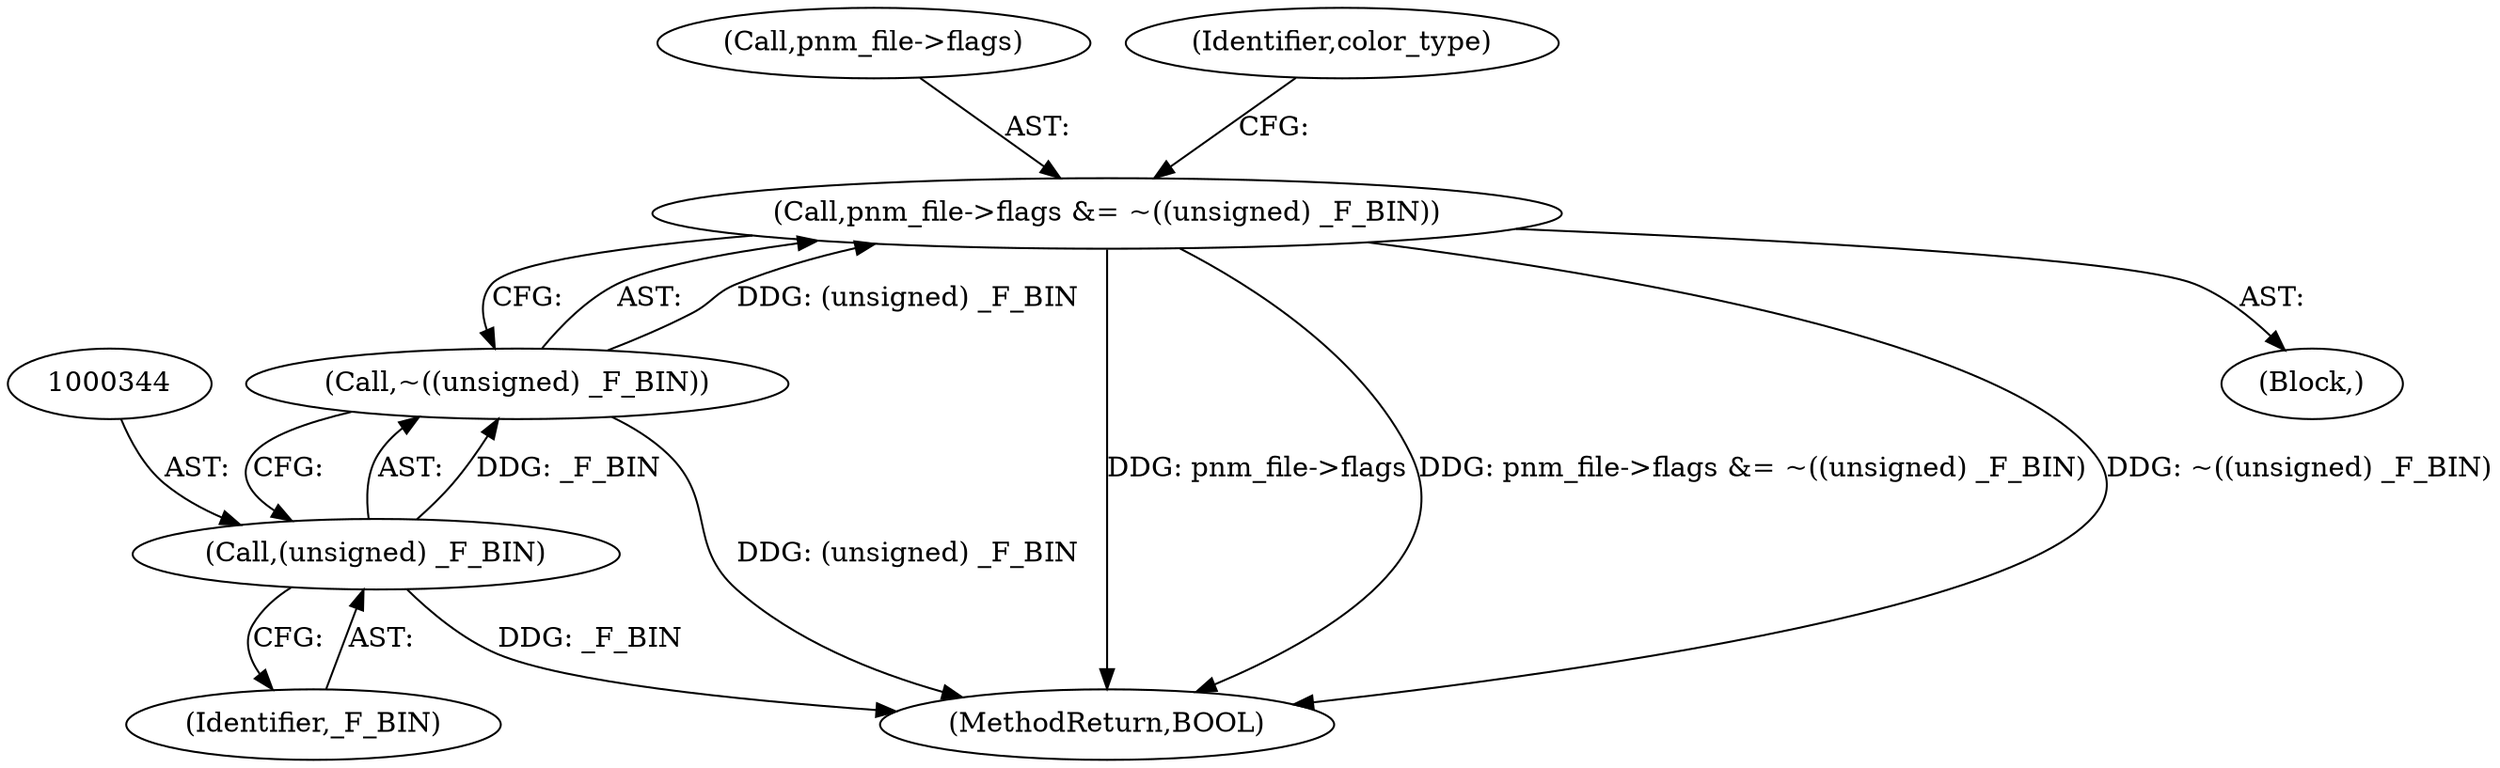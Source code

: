 digraph "0_Android_9d4853418ab2f754c2b63e091c29c5529b8b86ca_157@pointer" {
"1000338" [label="(Call,pnm_file->flags &= ~((unsigned) _F_BIN))"];
"1000342" [label="(Call,~((unsigned) _F_BIN))"];
"1000343" [label="(Call,(unsigned) _F_BIN)"];
"1000342" [label="(Call,~((unsigned) _F_BIN))"];
"1000343" [label="(Call,(unsigned) _F_BIN)"];
"1000345" [label="(Identifier,_F_BIN)"];
"1000782" [label="(MethodReturn,BOOL)"];
"1000338" [label="(Call,pnm_file->flags &= ~((unsigned) _F_BIN))"];
"1000339" [label="(Call,pnm_file->flags)"];
"1000348" [label="(Identifier,color_type)"];
"1000334" [label="(Block,)"];
"1000338" -> "1000334"  [label="AST: "];
"1000338" -> "1000342"  [label="CFG: "];
"1000339" -> "1000338"  [label="AST: "];
"1000342" -> "1000338"  [label="AST: "];
"1000348" -> "1000338"  [label="CFG: "];
"1000338" -> "1000782"  [label="DDG: pnm_file->flags"];
"1000338" -> "1000782"  [label="DDG: pnm_file->flags &= ~((unsigned) _F_BIN)"];
"1000338" -> "1000782"  [label="DDG: ~((unsigned) _F_BIN)"];
"1000342" -> "1000338"  [label="DDG: (unsigned) _F_BIN"];
"1000342" -> "1000343"  [label="CFG: "];
"1000343" -> "1000342"  [label="AST: "];
"1000342" -> "1000782"  [label="DDG: (unsigned) _F_BIN"];
"1000343" -> "1000342"  [label="DDG: _F_BIN"];
"1000343" -> "1000345"  [label="CFG: "];
"1000344" -> "1000343"  [label="AST: "];
"1000345" -> "1000343"  [label="AST: "];
"1000343" -> "1000782"  [label="DDG: _F_BIN"];
}
